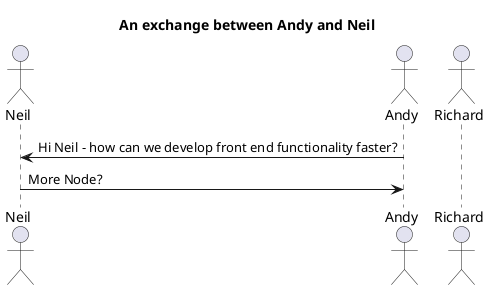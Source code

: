 @startuml

title An exchange between Andy and Neil

actor Neil
actor Andy
actor Richard

Andy -> Neil    : Hi Neil - how can we develop front end functionality faster?
Neil -> Andy    : More Node?

@enduml
